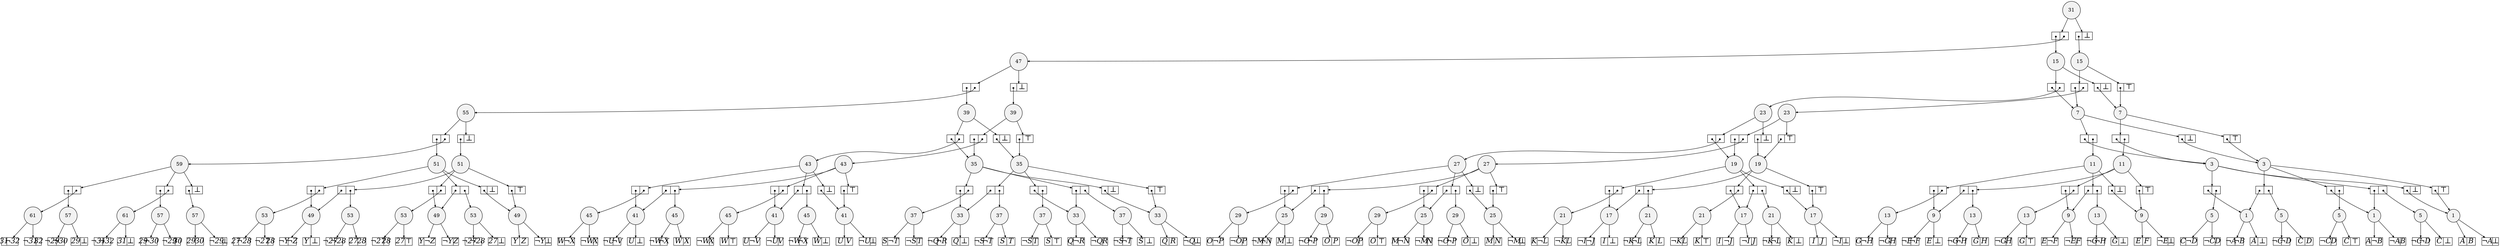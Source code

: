 
digraph sdd {

overlap=false

{rank=same; n348 n326 }
{rank=same; n349 }
{rank=same; n332 n314 n339 }
{rank=same; n350 }
{rank=same; n284 n308 n303 n301 }
{rank=same; n304 n309 }
{rank=same; n274 n295 n289 }
{rank=same; n351 }
{rank=same; n263 n244 n268 n261 }
{rank=same; n264 n269 }
{rank=same; n255 n234 n249 }
{rank=same; n270 n265 }
{rank=same; n209 n223 n229 n225 }
{rank=same; n230 n226 }
{rank=same; n218 n213 n201 }
{rank=same; n352 }
{rank=same; n190 n195 n188 n171 }
{rank=same; n191 n196 }
{rank=same; n176 n182 n161 }
{rank=same; n192 n197 }
{rank=same; n136 n150 n156 n152 }
{rank=same; n157 n153 }
{rank=same; n145 n128 n140 }
{rank=same; n198 n193 }
{rank=same; n119 n103 n117 n123 }
{rank=same; n120 n124 }
{rank=same; n107 n112 n95 }
{rank=same; n125 n121 }
{rank=same; n91 n75 n88 n86 }
{rank=same; n89 n92 }
{rank=same; n78 n82 n69 }

n348 [label= "61",style=filled,fillcolor=gray95,shape=circle,height=.25,width=.25]; 
n348e0
      [label= "<L>31|<R>&not;32",
      shape=record,
      fontsize=20,
      fontname="Times-Italic",
      fillcolor=white,
      style=filled,
      fixedsize=true,
      height=.30, 
      width=.65];

n348->n348e0 [arrowsize=.50];
n348e1
      [label= "<L>&not;31|<R>32",
      shape=record,
      fontsize=20,
      fontname="Times-Italic",
      fillcolor=white,
      style=filled,
      fixedsize=true,
      height=.30, 
      width=.65];

n348->n348e1 [arrowsize=.50];
n326 [label= "61",style=filled,fillcolor=gray95,shape=circle,height=.25,width=.25]; 
n326e0
      [label= "<L>&not;31|<R>&not;32",
      shape=record,
      fontsize=20,
      fontname="Times-Italic",
      fillcolor=white,
      style=filled,
      fixedsize=true,
      height=.30, 
      width=.65];

n326->n326e0 [arrowsize=.50];
n326e1
      [label= "<L>31|<R>&#8869;",
      shape=record,
      fontsize=20,
      fontname="Times-Italic",
      fillcolor=white,
      style=filled,
      fixedsize=true,
      height=.30, 
      width=.65];

n326->n326e1 [arrowsize=.50];
n349 [label= "59",style=filled,fillcolor=gray95,shape=circle,height=.25,width=.25]; 
n349e0
      [label= "<L>|<R>",
      shape=record,
      fontsize=20,
      fontname="Times-Italic",
      fillcolor=white,
      style=filled,
      fixedsize=true,
      height=.30, 
      width=.65];

n349->n349e0 [arrowsize=.50];
n349e0:L:c->n332 [arrowsize=.50,tailclip=false,arrowtail=dot,dir=both];
n349e0:R:c->n348 [arrowsize=.50,tailclip=false,arrowtail=dot,dir=both];
n349e1
      [label= "<L>|<R>",
      shape=record,
      fontsize=20,
      fontname="Times-Italic",
      fillcolor=white,
      style=filled,
      fixedsize=true,
      height=.30, 
      width=.65];

n349->n349e1 [arrowsize=.50];
n349e1:L:c->n339 [arrowsize=.50,tailclip=false,arrowtail=dot,dir=both];
n349e1:R:c->n326 [arrowsize=.50,tailclip=false,arrowtail=dot,dir=both];
n349e2
      [label= "<L>|<R>&#8869;",
      shape=record,
      fontsize=20,
      fontname="Times-Italic",
      fillcolor=white,
      style=filled,
      fixedsize=true,
      height=.30, 
      width=.65];

n349->n349e2 [arrowsize=.50];
n349e2:L:c->n314 [arrowsize=.50,tailclip=false,arrowtail=dot,dir=both];
n332 [label= "57",style=filled,fillcolor=gray95,shape=circle,height=.25,width=.25]; 
n332e0
      [label= "<L>&not;29|<R>&not;30",
      shape=record,
      fontsize=20,
      fontname="Times-Italic",
      fillcolor=white,
      style=filled,
      fixedsize=true,
      height=.30, 
      width=.65];

n332->n332e0 [arrowsize=.50];
n332e1
      [label= "<L>29|<R>&#8869;",
      shape=record,
      fontsize=20,
      fontname="Times-Italic",
      fillcolor=white,
      style=filled,
      fixedsize=true,
      height=.30, 
      width=.65];

n332->n332e1 [arrowsize=.50];
n314 [label= "57",style=filled,fillcolor=gray95,shape=circle,height=.25,width=.25]; 
n314e0
      [label= "<L>29|<R>30",
      shape=record,
      fontsize=20,
      fontname="Times-Italic",
      fillcolor=white,
      style=filled,
      fixedsize=true,
      height=.30, 
      width=.65];

n314->n314e0 [arrowsize=.50];
n314e1
      [label= "<L>&not;29|<R>&#8869;",
      shape=record,
      fontsize=20,
      fontname="Times-Italic",
      fillcolor=white,
      style=filled,
      fixedsize=true,
      height=.30, 
      width=.65];

n314->n314e1 [arrowsize=.50];
n339 [label= "57",style=filled,fillcolor=gray95,shape=circle,height=.25,width=.25]; 
n339e0
      [label= "<L>29|<R>&not;30",
      shape=record,
      fontsize=20,
      fontname="Times-Italic",
      fillcolor=white,
      style=filled,
      fixedsize=true,
      height=.30, 
      width=.65];

n339->n339e0 [arrowsize=.50];
n339e1
      [label= "<L>&not;29|<R>30",
      shape=record,
      fontsize=20,
      fontname="Times-Italic",
      fillcolor=white,
      style=filled,
      fixedsize=true,
      height=.30, 
      width=.65];

n339->n339e1 [arrowsize=.50];
n350 [label= "55",style=filled,fillcolor=gray95,shape=circle,height=.25,width=.25]; 
n350e0
      [label= "<L>|<R>",
      shape=record,
      fontsize=20,
      fontname="Times-Italic",
      fillcolor=white,
      style=filled,
      fixedsize=true,
      height=.30, 
      width=.65];

n350->n350e0 [arrowsize=.50];
n350e0:L:c->n304 [arrowsize=.50,tailclip=false,arrowtail=dot,dir=both];
n350e0:R:c->n349 [arrowsize=.50,tailclip=false,arrowtail=dot,dir=both];
n350e1
      [label= "<L>|<R>&#8869;",
      shape=record,
      fontsize=20,
      fontname="Times-Italic",
      fillcolor=white,
      style=filled,
      fixedsize=true,
      height=.30, 
      width=.65];

n350->n350e1 [arrowsize=.50];
n350e1:L:c->n309 [arrowsize=.50,tailclip=false,arrowtail=dot,dir=both];
n284 [label= "53",style=filled,fillcolor=gray95,shape=circle,height=.25,width=.25]; 
n284e0
      [label= "<L>&not;27|<R>&not;28",
      shape=record,
      fontsize=20,
      fontname="Times-Italic",
      fillcolor=white,
      style=filled,
      fixedsize=true,
      height=.30, 
      width=.65];

n284->n284e0 [arrowsize=.50];
n284e1
      [label= "<L>27|<R>&#8869;",
      shape=record,
      fontsize=20,
      fontname="Times-Italic",
      fillcolor=white,
      style=filled,
      fixedsize=true,
      height=.30, 
      width=.65];

n284->n284e1 [arrowsize=.50];
n308 [label= "53",style=filled,fillcolor=gray95,shape=circle,height=.25,width=.25]; 
n308e0
      [label= "<L>&not;27|<R>&not;28",
      shape=record,
      fontsize=20,
      fontname="Times-Italic",
      fillcolor=white,
      style=filled,
      fixedsize=true,
      height=.30, 
      width=.65];

n308->n308e0 [arrowsize=.50];
n308e1
      [label= "<L>27|<R>28",
      shape=record,
      fontsize=20,
      fontname="Times-Italic",
      fillcolor=white,
      style=filled,
      fixedsize=true,
      height=.30, 
      width=.65];

n308->n308e1 [arrowsize=.50];
n303 [label= "53",style=filled,fillcolor=gray95,shape=circle,height=.25,width=.25]; 
n303e0
      [label= "<L>27|<R>&not;28",
      shape=record,
      fontsize=20,
      fontname="Times-Italic",
      fillcolor=white,
      style=filled,
      fixedsize=true,
      height=.30, 
      width=.65];

n303->n303e0 [arrowsize=.50];
n303e1
      [label= "<L>&not;27|<R>28",
      shape=record,
      fontsize=20,
      fontname="Times-Italic",
      fillcolor=white,
      style=filled,
      fixedsize=true,
      height=.30, 
      width=.65];

n303->n303e1 [arrowsize=.50];
n301 [label= "53",style=filled,fillcolor=gray95,shape=circle,height=.25,width=.25]; 
n301e0
      [label= "<L>&not;27|<R>28",
      shape=record,
      fontsize=20,
      fontname="Times-Italic",
      fillcolor=white,
      style=filled,
      fixedsize=true,
      height=.30, 
      width=.65];

n301->n301e0 [arrowsize=.50];
n301e1
      [label= "<L>27|<R>&#8868;",
      shape=record,
      fontsize=20,
      fontname="Times-Italic",
      fillcolor=white,
      style=filled,
      fixedsize=true,
      height=.30, 
      width=.65];

n301->n301e1 [arrowsize=.50];
n304 [label= "51",style=filled,fillcolor=gray95,shape=circle,height=.25,width=.25]; 
n304e0
      [label= "<L>|<R>",
      shape=record,
      fontsize=20,
      fontname="Times-Italic",
      fillcolor=white,
      style=filled,
      fixedsize=true,
      height=.30, 
      width=.65];

n304->n304e0 [arrowsize=.50];
n304e0:L:c->n289 [arrowsize=.50,tailclip=false,arrowtail=dot,dir=both];
n304e0:R:c->n303 [arrowsize=.50,tailclip=false,arrowtail=dot,dir=both];
n304e1
      [label= "<L>|<R>",
      shape=record,
      fontsize=20,
      fontname="Times-Italic",
      fillcolor=white,
      style=filled,
      fixedsize=true,
      height=.30, 
      width=.65];

n304->n304e1 [arrowsize=.50];
n304e1:L:c->n295 [arrowsize=.50,tailclip=false,arrowtail=dot,dir=both];
n304e1:R:c->n284 [arrowsize=.50,tailclip=false,arrowtail=dot,dir=both];
n304e2
      [label= "<L>|<R>&#8869;",
      shape=record,
      fontsize=20,
      fontname="Times-Italic",
      fillcolor=white,
      style=filled,
      fixedsize=true,
      height=.30, 
      width=.65];

n304->n304e2 [arrowsize=.50];
n304e2:L:c->n274 [arrowsize=.50,tailclip=false,arrowtail=dot,dir=both];
n309 [label= "51",style=filled,fillcolor=gray95,shape=circle,height=.25,width=.25]; 
n309e0
      [label= "<L>|<R>",
      shape=record,
      fontsize=20,
      fontname="Times-Italic",
      fillcolor=white,
      style=filled,
      fixedsize=true,
      height=.30, 
      width=.65];

n309->n309e0 [arrowsize=.50];
n309e0:L:c->n289 [arrowsize=.50,tailclip=false,arrowtail=dot,dir=both];
n309e0:R:c->n308 [arrowsize=.50,tailclip=false,arrowtail=dot,dir=both];
n309e1
      [label= "<L>|<R>",
      shape=record,
      fontsize=20,
      fontname="Times-Italic",
      fillcolor=white,
      style=filled,
      fixedsize=true,
      height=.30, 
      width=.65];

n309->n309e1 [arrowsize=.50];
n309e1:L:c->n295 [arrowsize=.50,tailclip=false,arrowtail=dot,dir=both];
n309e1:R:c->n301 [arrowsize=.50,tailclip=false,arrowtail=dot,dir=both];
n309e2
      [label= "<L>|<R>&#8868;",
      shape=record,
      fontsize=20,
      fontname="Times-Italic",
      fillcolor=white,
      style=filled,
      fixedsize=true,
      height=.30, 
      width=.65];

n309->n309e2 [arrowsize=.50];
n309e2:L:c->n274 [arrowsize=.50,tailclip=false,arrowtail=dot,dir=both];
n274 [label= "49",style=filled,fillcolor=gray95,shape=circle,height=.25,width=.25]; 
n274e0
      [label= "<L>Y|<R>Z",
      shape=record,
      fontsize=20,
      fontname="Times-Italic",
      fillcolor=white,
      style=filled,
      fixedsize=true,
      height=.30, 
      width=.65];

n274->n274e0 [arrowsize=.50];
n274e1
      [label= "<L>&not;Y|<R>&#8869;",
      shape=record,
      fontsize=20,
      fontname="Times-Italic",
      fillcolor=white,
      style=filled,
      fixedsize=true,
      height=.30, 
      width=.65];

n274->n274e1 [arrowsize=.50];
n295 [label= "49",style=filled,fillcolor=gray95,shape=circle,height=.25,width=.25]; 
n295e0
      [label= "<L>Y|<R>&not;Z",
      shape=record,
      fontsize=20,
      fontname="Times-Italic",
      fillcolor=white,
      style=filled,
      fixedsize=true,
      height=.30, 
      width=.65];

n295->n295e0 [arrowsize=.50];
n295e1
      [label= "<L>&not;Y|<R>Z",
      shape=record,
      fontsize=20,
      fontname="Times-Italic",
      fillcolor=white,
      style=filled,
      fixedsize=true,
      height=.30, 
      width=.65];

n295->n295e1 [arrowsize=.50];
n289 [label= "49",style=filled,fillcolor=gray95,shape=circle,height=.25,width=.25]; 
n289e0
      [label= "<L>&not;Y|<R>&not;Z",
      shape=record,
      fontsize=20,
      fontname="Times-Italic",
      fillcolor=white,
      style=filled,
      fixedsize=true,
      height=.30, 
      width=.65];

n289->n289e0 [arrowsize=.50];
n289e1
      [label= "<L>Y|<R>&#8869;",
      shape=record,
      fontsize=20,
      fontname="Times-Italic",
      fillcolor=white,
      style=filled,
      fixedsize=true,
      height=.30, 
      width=.65];

n289->n289e1 [arrowsize=.50];
n351 [label= "47",style=filled,fillcolor=gray95,shape=circle,height=.25,width=.25]; 
n351e0
      [label= "<L>|<R>",
      shape=record,
      fontsize=20,
      fontname="Times-Italic",
      fillcolor=white,
      style=filled,
      fixedsize=true,
      height=.30, 
      width=.65];

n351->n351e0 [arrowsize=.50];
n351e0:L:c->n265 [arrowsize=.50,tailclip=false,arrowtail=dot,dir=both];
n351e0:R:c->n350 [arrowsize=.50,tailclip=false,arrowtail=dot,dir=both];
n351e1
      [label= "<L>|<R>&#8869;",
      shape=record,
      fontsize=20,
      fontname="Times-Italic",
      fillcolor=white,
      style=filled,
      fixedsize=true,
      height=.30, 
      width=.65];

n351->n351e1 [arrowsize=.50];
n351e1:L:c->n270 [arrowsize=.50,tailclip=false,arrowtail=dot,dir=both];
n263 [label= "45",style=filled,fillcolor=gray95,shape=circle,height=.25,width=.25]; 
n263e0
      [label= "<L>W|<R>&not;X",
      shape=record,
      fontsize=20,
      fontname="Times-Italic",
      fillcolor=white,
      style=filled,
      fixedsize=true,
      height=.30, 
      width=.65];

n263->n263e0 [arrowsize=.50];
n263e1
      [label= "<L>&not;W|<R>X",
      shape=record,
      fontsize=20,
      fontname="Times-Italic",
      fillcolor=white,
      style=filled,
      fixedsize=true,
      height=.30, 
      width=.65];

n263->n263e1 [arrowsize=.50];
n244 [label= "45",style=filled,fillcolor=gray95,shape=circle,height=.25,width=.25]; 
n244e0
      [label= "<L>&not;W|<R>&not;X",
      shape=record,
      fontsize=20,
      fontname="Times-Italic",
      fillcolor=white,
      style=filled,
      fixedsize=true,
      height=.30, 
      width=.65];

n244->n244e0 [arrowsize=.50];
n244e1
      [label= "<L>W|<R>&#8869;",
      shape=record,
      fontsize=20,
      fontname="Times-Italic",
      fillcolor=white,
      style=filled,
      fixedsize=true,
      height=.30, 
      width=.65];

n244->n244e1 [arrowsize=.50];
n268 [label= "45",style=filled,fillcolor=gray95,shape=circle,height=.25,width=.25]; 
n268e0
      [label= "<L>&not;W|<R>&not;X",
      shape=record,
      fontsize=20,
      fontname="Times-Italic",
      fillcolor=white,
      style=filled,
      fixedsize=true,
      height=.30, 
      width=.65];

n268->n268e0 [arrowsize=.50];
n268e1
      [label= "<L>W|<R>X",
      shape=record,
      fontsize=20,
      fontname="Times-Italic",
      fillcolor=white,
      style=filled,
      fixedsize=true,
      height=.30, 
      width=.65];

n268->n268e1 [arrowsize=.50];
n261 [label= "45",style=filled,fillcolor=gray95,shape=circle,height=.25,width=.25]; 
n261e0
      [label= "<L>&not;W|<R>X",
      shape=record,
      fontsize=20,
      fontname="Times-Italic",
      fillcolor=white,
      style=filled,
      fixedsize=true,
      height=.30, 
      width=.65];

n261->n261e0 [arrowsize=.50];
n261e1
      [label= "<L>W|<R>&#8868;",
      shape=record,
      fontsize=20,
      fontname="Times-Italic",
      fillcolor=white,
      style=filled,
      fixedsize=true,
      height=.30, 
      width=.65];

n261->n261e1 [arrowsize=.50];
n264 [label= "43",style=filled,fillcolor=gray95,shape=circle,height=.25,width=.25]; 
n264e0
      [label= "<L>|<R>",
      shape=record,
      fontsize=20,
      fontname="Times-Italic",
      fillcolor=white,
      style=filled,
      fixedsize=true,
      height=.30, 
      width=.65];

n264->n264e0 [arrowsize=.50];
n264e0:L:c->n249 [arrowsize=.50,tailclip=false,arrowtail=dot,dir=both];
n264e0:R:c->n263 [arrowsize=.50,tailclip=false,arrowtail=dot,dir=both];
n264e1
      [label= "<L>|<R>",
      shape=record,
      fontsize=20,
      fontname="Times-Italic",
      fillcolor=white,
      style=filled,
      fixedsize=true,
      height=.30, 
      width=.65];

n264->n264e1 [arrowsize=.50];
n264e1:L:c->n255 [arrowsize=.50,tailclip=false,arrowtail=dot,dir=both];
n264e1:R:c->n244 [arrowsize=.50,tailclip=false,arrowtail=dot,dir=both];
n264e2
      [label= "<L>|<R>&#8869;",
      shape=record,
      fontsize=20,
      fontname="Times-Italic",
      fillcolor=white,
      style=filled,
      fixedsize=true,
      height=.30, 
      width=.65];

n264->n264e2 [arrowsize=.50];
n264e2:L:c->n234 [arrowsize=.50,tailclip=false,arrowtail=dot,dir=both];
n269 [label= "43",style=filled,fillcolor=gray95,shape=circle,height=.25,width=.25]; 
n269e0
      [label= "<L>|<R>",
      shape=record,
      fontsize=20,
      fontname="Times-Italic",
      fillcolor=white,
      style=filled,
      fixedsize=true,
      height=.30, 
      width=.65];

n269->n269e0 [arrowsize=.50];
n269e0:L:c->n249 [arrowsize=.50,tailclip=false,arrowtail=dot,dir=both];
n269e0:R:c->n268 [arrowsize=.50,tailclip=false,arrowtail=dot,dir=both];
n269e1
      [label= "<L>|<R>",
      shape=record,
      fontsize=20,
      fontname="Times-Italic",
      fillcolor=white,
      style=filled,
      fixedsize=true,
      height=.30, 
      width=.65];

n269->n269e1 [arrowsize=.50];
n269e1:L:c->n255 [arrowsize=.50,tailclip=false,arrowtail=dot,dir=both];
n269e1:R:c->n261 [arrowsize=.50,tailclip=false,arrowtail=dot,dir=both];
n269e2
      [label= "<L>|<R>&#8868;",
      shape=record,
      fontsize=20,
      fontname="Times-Italic",
      fillcolor=white,
      style=filled,
      fixedsize=true,
      height=.30, 
      width=.65];

n269->n269e2 [arrowsize=.50];
n269e2:L:c->n234 [arrowsize=.50,tailclip=false,arrowtail=dot,dir=both];
n255 [label= "41",style=filled,fillcolor=gray95,shape=circle,height=.25,width=.25]; 
n255e0
      [label= "<L>U|<R>&not;V",
      shape=record,
      fontsize=20,
      fontname="Times-Italic",
      fillcolor=white,
      style=filled,
      fixedsize=true,
      height=.30, 
      width=.65];

n255->n255e0 [arrowsize=.50];
n255e1
      [label= "<L>&not;U|<R>V",
      shape=record,
      fontsize=20,
      fontname="Times-Italic",
      fillcolor=white,
      style=filled,
      fixedsize=true,
      height=.30, 
      width=.65];

n255->n255e1 [arrowsize=.50];
n234 [label= "41",style=filled,fillcolor=gray95,shape=circle,height=.25,width=.25]; 
n234e0
      [label= "<L>U|<R>V",
      shape=record,
      fontsize=20,
      fontname="Times-Italic",
      fillcolor=white,
      style=filled,
      fixedsize=true,
      height=.30, 
      width=.65];

n234->n234e0 [arrowsize=.50];
n234e1
      [label= "<L>&not;U|<R>&#8869;",
      shape=record,
      fontsize=20,
      fontname="Times-Italic",
      fillcolor=white,
      style=filled,
      fixedsize=true,
      height=.30, 
      width=.65];

n234->n234e1 [arrowsize=.50];
n249 [label= "41",style=filled,fillcolor=gray95,shape=circle,height=.25,width=.25]; 
n249e0
      [label= "<L>&not;U|<R>&not;V",
      shape=record,
      fontsize=20,
      fontname="Times-Italic",
      fillcolor=white,
      style=filled,
      fixedsize=true,
      height=.30, 
      width=.65];

n249->n249e0 [arrowsize=.50];
n249e1
      [label= "<L>U|<R>&#8869;",
      shape=record,
      fontsize=20,
      fontname="Times-Italic",
      fillcolor=white,
      style=filled,
      fixedsize=true,
      height=.30, 
      width=.65];

n249->n249e1 [arrowsize=.50];
n270 [label= "39",style=filled,fillcolor=gray95,shape=circle,height=.25,width=.25]; 
n270e0
      [label= "<L>|<R>",
      shape=record,
      fontsize=20,
      fontname="Times-Italic",
      fillcolor=white,
      style=filled,
      fixedsize=true,
      height=.30, 
      width=.65];

n270->n270e0 [arrowsize=.50];
n270e0:L:c->n226 [arrowsize=.50,tailclip=false,arrowtail=dot,dir=both];
n270e0:R:c->n269 [arrowsize=.50,tailclip=false,arrowtail=dot,dir=both];
n270e1
      [label= "<L>|<R>&#8868;",
      shape=record,
      fontsize=20,
      fontname="Times-Italic",
      fillcolor=white,
      style=filled,
      fixedsize=true,
      height=.30, 
      width=.65];

n270->n270e1 [arrowsize=.50];
n270e1:L:c->n230 [arrowsize=.50,tailclip=false,arrowtail=dot,dir=both];
n265 [label= "39",style=filled,fillcolor=gray95,shape=circle,height=.25,width=.25]; 
n265e0
      [label= "<L>|<R>",
      shape=record,
      fontsize=20,
      fontname="Times-Italic",
      fillcolor=white,
      style=filled,
      fixedsize=true,
      height=.30, 
      width=.65];

n265->n265e0 [arrowsize=.50];
n265e0:L:c->n226 [arrowsize=.50,tailclip=false,arrowtail=dot,dir=both];
n265e0:R:c->n264 [arrowsize=.50,tailclip=false,arrowtail=dot,dir=both];
n265e1
      [label= "<L>|<R>&#8869;",
      shape=record,
      fontsize=20,
      fontname="Times-Italic",
      fillcolor=white,
      style=filled,
      fixedsize=true,
      height=.30, 
      width=.65];

n265->n265e1 [arrowsize=.50];
n265e1:L:c->n230 [arrowsize=.50,tailclip=false,arrowtail=dot,dir=both];
n209 [label= "37",style=filled,fillcolor=gray95,shape=circle,height=.25,width=.25]; 
n209e0
      [label= "<L>&not;S|<R>&not;T",
      shape=record,
      fontsize=20,
      fontname="Times-Italic",
      fillcolor=white,
      style=filled,
      fixedsize=true,
      height=.30, 
      width=.65];

n209->n209e0 [arrowsize=.50];
n209e1
      [label= "<L>S|<R>&#8869;",
      shape=record,
      fontsize=20,
      fontname="Times-Italic",
      fillcolor=white,
      style=filled,
      fixedsize=true,
      height=.30, 
      width=.65];

n209->n209e1 [arrowsize=.50];
n223 [label= "37",style=filled,fillcolor=gray95,shape=circle,height=.25,width=.25]; 
n223e0
      [label= "<L>&not;S|<R>T",
      shape=record,
      fontsize=20,
      fontname="Times-Italic",
      fillcolor=white,
      style=filled,
      fixedsize=true,
      height=.30, 
      width=.65];

n223->n223e0 [arrowsize=.50];
n223e1
      [label= "<L>S|<R>&#8868;",
      shape=record,
      fontsize=20,
      fontname="Times-Italic",
      fillcolor=white,
      style=filled,
      fixedsize=true,
      height=.30, 
      width=.65];

n223->n223e1 [arrowsize=.50];
n229 [label= "37",style=filled,fillcolor=gray95,shape=circle,height=.25,width=.25]; 
n229e0
      [label= "<L>&not;S|<R>&not;T",
      shape=record,
      fontsize=20,
      fontname="Times-Italic",
      fillcolor=white,
      style=filled,
      fixedsize=true,
      height=.30, 
      width=.65];

n229->n229e0 [arrowsize=.50];
n229e1
      [label= "<L>S|<R>T",
      shape=record,
      fontsize=20,
      fontname="Times-Italic",
      fillcolor=white,
      style=filled,
      fixedsize=true,
      height=.30, 
      width=.65];

n229->n229e1 [arrowsize=.50];
n225 [label= "37",style=filled,fillcolor=gray95,shape=circle,height=.25,width=.25]; 
n225e0
      [label= "<L>S|<R>&not;T",
      shape=record,
      fontsize=20,
      fontname="Times-Italic",
      fillcolor=white,
      style=filled,
      fixedsize=true,
      height=.30, 
      width=.65];

n225->n225e0 [arrowsize=.50];
n225e1
      [label= "<L>&not;S|<R>T",
      shape=record,
      fontsize=20,
      fontname="Times-Italic",
      fillcolor=white,
      style=filled,
      fixedsize=true,
      height=.30, 
      width=.65];

n225->n225e1 [arrowsize=.50];
n230 [label= "35",style=filled,fillcolor=gray95,shape=circle,height=.25,width=.25]; 
n230e0
      [label= "<L>|<R>",
      shape=record,
      fontsize=20,
      fontname="Times-Italic",
      fillcolor=white,
      style=filled,
      fixedsize=true,
      height=.30, 
      width=.65];

n230->n230e0 [arrowsize=.50];
n230e0:L:c->n213 [arrowsize=.50,tailclip=false,arrowtail=dot,dir=both];
n230e0:R:c->n229 [arrowsize=.50,tailclip=false,arrowtail=dot,dir=both];
n230e1
      [label= "<L>|<R>",
      shape=record,
      fontsize=20,
      fontname="Times-Italic",
      fillcolor=white,
      style=filled,
      fixedsize=true,
      height=.30, 
      width=.65];

n230->n230e1 [arrowsize=.50];
n230e1:L:c->n218 [arrowsize=.50,tailclip=false,arrowtail=dot,dir=both];
n230e1:R:c->n223 [arrowsize=.50,tailclip=false,arrowtail=dot,dir=both];
n230e2
      [label= "<L>|<R>&#8868;",
      shape=record,
      fontsize=20,
      fontname="Times-Italic",
      fillcolor=white,
      style=filled,
      fixedsize=true,
      height=.30, 
      width=.65];

n230->n230e2 [arrowsize=.50];
n230e2:L:c->n201 [arrowsize=.50,tailclip=false,arrowtail=dot,dir=both];
n226 [label= "35",style=filled,fillcolor=gray95,shape=circle,height=.25,width=.25]; 
n226e0
      [label= "<L>|<R>",
      shape=record,
      fontsize=20,
      fontname="Times-Italic",
      fillcolor=white,
      style=filled,
      fixedsize=true,
      height=.30, 
      width=.65];

n226->n226e0 [arrowsize=.50];
n226e0:L:c->n213 [arrowsize=.50,tailclip=false,arrowtail=dot,dir=both];
n226e0:R:c->n225 [arrowsize=.50,tailclip=false,arrowtail=dot,dir=both];
n226e1
      [label= "<L>|<R>",
      shape=record,
      fontsize=20,
      fontname="Times-Italic",
      fillcolor=white,
      style=filled,
      fixedsize=true,
      height=.30, 
      width=.65];

n226->n226e1 [arrowsize=.50];
n226e1:L:c->n218 [arrowsize=.50,tailclip=false,arrowtail=dot,dir=both];
n226e1:R:c->n209 [arrowsize=.50,tailclip=false,arrowtail=dot,dir=both];
n226e2
      [label= "<L>|<R>&#8869;",
      shape=record,
      fontsize=20,
      fontname="Times-Italic",
      fillcolor=white,
      style=filled,
      fixedsize=true,
      height=.30, 
      width=.65];

n226->n226e2 [arrowsize=.50];
n226e2:L:c->n201 [arrowsize=.50,tailclip=false,arrowtail=dot,dir=both];
n218 [label= "33",style=filled,fillcolor=gray95,shape=circle,height=.25,width=.25]; 
n218e0
      [label= "<L>Q|<R>&not;R",
      shape=record,
      fontsize=20,
      fontname="Times-Italic",
      fillcolor=white,
      style=filled,
      fixedsize=true,
      height=.30, 
      width=.65];

n218->n218e0 [arrowsize=.50];
n218e1
      [label= "<L>&not;Q|<R>R",
      shape=record,
      fontsize=20,
      fontname="Times-Italic",
      fillcolor=white,
      style=filled,
      fixedsize=true,
      height=.30, 
      width=.65];

n218->n218e1 [arrowsize=.50];
n213 [label= "33",style=filled,fillcolor=gray95,shape=circle,height=.25,width=.25]; 
n213e0
      [label= "<L>&not;Q|<R>&not;R",
      shape=record,
      fontsize=20,
      fontname="Times-Italic",
      fillcolor=white,
      style=filled,
      fixedsize=true,
      height=.30, 
      width=.65];

n213->n213e0 [arrowsize=.50];
n213e1
      [label= "<L>Q|<R>&#8869;",
      shape=record,
      fontsize=20,
      fontname="Times-Italic",
      fillcolor=white,
      style=filled,
      fixedsize=true,
      height=.30, 
      width=.65];

n213->n213e1 [arrowsize=.50];
n201 [label= "33",style=filled,fillcolor=gray95,shape=circle,height=.25,width=.25]; 
n201e0
      [label= "<L>Q|<R>R",
      shape=record,
      fontsize=20,
      fontname="Times-Italic",
      fillcolor=white,
      style=filled,
      fixedsize=true,
      height=.30, 
      width=.65];

n201->n201e0 [arrowsize=.50];
n201e1
      [label= "<L>&not;Q|<R>&#8869;",
      shape=record,
      fontsize=20,
      fontname="Times-Italic",
      fillcolor=white,
      style=filled,
      fixedsize=true,
      height=.30, 
      width=.65];

n201->n201e1 [arrowsize=.50];
n352 [label= "31",style=filled,fillcolor=gray95,shape=circle,height=.25,width=.25]; 
n352e0
      [label= "<L>|<R>",
      shape=record,
      fontsize=20,
      fontname="Times-Italic",
      fillcolor=white,
      style=filled,
      fixedsize=true,
      height=.30, 
      width=.65];

n352->n352e0 [arrowsize=.50];
n352e0:L:c->n193 [arrowsize=.50,tailclip=false,arrowtail=dot,dir=both];
n352e0:R:c->n351 [arrowsize=.50,tailclip=false,arrowtail=dot,dir=both];
n352e1
      [label= "<L>|<R>&#8869;",
      shape=record,
      fontsize=20,
      fontname="Times-Italic",
      fillcolor=white,
      style=filled,
      fixedsize=true,
      height=.30, 
      width=.65];

n352->n352e1 [arrowsize=.50];
n352e1:L:c->n198 [arrowsize=.50,tailclip=false,arrowtail=dot,dir=both];
n190 [label= "29",style=filled,fillcolor=gray95,shape=circle,height=.25,width=.25]; 
n190e0
      [label= "<L>O|<R>&not;P",
      shape=record,
      fontsize=20,
      fontname="Times-Italic",
      fillcolor=white,
      style=filled,
      fixedsize=true,
      height=.30, 
      width=.65];

n190->n190e0 [arrowsize=.50];
n190e1
      [label= "<L>&not;O|<R>P",
      shape=record,
      fontsize=20,
      fontname="Times-Italic",
      fillcolor=white,
      style=filled,
      fixedsize=true,
      height=.30, 
      width=.65];

n190->n190e1 [arrowsize=.50];
n195 [label= "29",style=filled,fillcolor=gray95,shape=circle,height=.25,width=.25]; 
n195e0
      [label= "<L>&not;O|<R>&not;P",
      shape=record,
      fontsize=20,
      fontname="Times-Italic",
      fillcolor=white,
      style=filled,
      fixedsize=true,
      height=.30, 
      width=.65];

n195->n195e0 [arrowsize=.50];
n195e1
      [label= "<L>O|<R>P",
      shape=record,
      fontsize=20,
      fontname="Times-Italic",
      fillcolor=white,
      style=filled,
      fixedsize=true,
      height=.30, 
      width=.65];

n195->n195e1 [arrowsize=.50];
n188 [label= "29",style=filled,fillcolor=gray95,shape=circle,height=.25,width=.25]; 
n188e0
      [label= "<L>&not;O|<R>P",
      shape=record,
      fontsize=20,
      fontname="Times-Italic",
      fillcolor=white,
      style=filled,
      fixedsize=true,
      height=.30, 
      width=.65];

n188->n188e0 [arrowsize=.50];
n188e1
      [label= "<L>O|<R>&#8868;",
      shape=record,
      fontsize=20,
      fontname="Times-Italic",
      fillcolor=white,
      style=filled,
      fixedsize=true,
      height=.30, 
      width=.65];

n188->n188e1 [arrowsize=.50];
n171 [label= "29",style=filled,fillcolor=gray95,shape=circle,height=.25,width=.25]; 
n171e0
      [label= "<L>&not;O|<R>&not;P",
      shape=record,
      fontsize=20,
      fontname="Times-Italic",
      fillcolor=white,
      style=filled,
      fixedsize=true,
      height=.30, 
      width=.65];

n171->n171e0 [arrowsize=.50];
n171e1
      [label= "<L>O|<R>&#8869;",
      shape=record,
      fontsize=20,
      fontname="Times-Italic",
      fillcolor=white,
      style=filled,
      fixedsize=true,
      height=.30, 
      width=.65];

n171->n171e1 [arrowsize=.50];
n191 [label= "27",style=filled,fillcolor=gray95,shape=circle,height=.25,width=.25]; 
n191e0
      [label= "<L>|<R>",
      shape=record,
      fontsize=20,
      fontname="Times-Italic",
      fillcolor=white,
      style=filled,
      fixedsize=true,
      height=.30, 
      width=.65];

n191->n191e0 [arrowsize=.50];
n191e0:L:c->n176 [arrowsize=.50,tailclip=false,arrowtail=dot,dir=both];
n191e0:R:c->n190 [arrowsize=.50,tailclip=false,arrowtail=dot,dir=both];
n191e1
      [label= "<L>|<R>",
      shape=record,
      fontsize=20,
      fontname="Times-Italic",
      fillcolor=white,
      style=filled,
      fixedsize=true,
      height=.30, 
      width=.65];

n191->n191e1 [arrowsize=.50];
n191e1:L:c->n182 [arrowsize=.50,tailclip=false,arrowtail=dot,dir=both];
n191e1:R:c->n171 [arrowsize=.50,tailclip=false,arrowtail=dot,dir=both];
n191e2
      [label= "<L>|<R>&#8869;",
      shape=record,
      fontsize=20,
      fontname="Times-Italic",
      fillcolor=white,
      style=filled,
      fixedsize=true,
      height=.30, 
      width=.65];

n191->n191e2 [arrowsize=.50];
n191e2:L:c->n161 [arrowsize=.50,tailclip=false,arrowtail=dot,dir=both];
n196 [label= "27",style=filled,fillcolor=gray95,shape=circle,height=.25,width=.25]; 
n196e0
      [label= "<L>|<R>",
      shape=record,
      fontsize=20,
      fontname="Times-Italic",
      fillcolor=white,
      style=filled,
      fixedsize=true,
      height=.30, 
      width=.65];

n196->n196e0 [arrowsize=.50];
n196e0:L:c->n176 [arrowsize=.50,tailclip=false,arrowtail=dot,dir=both];
n196e0:R:c->n195 [arrowsize=.50,tailclip=false,arrowtail=dot,dir=both];
n196e1
      [label= "<L>|<R>",
      shape=record,
      fontsize=20,
      fontname="Times-Italic",
      fillcolor=white,
      style=filled,
      fixedsize=true,
      height=.30, 
      width=.65];

n196->n196e1 [arrowsize=.50];
n196e1:L:c->n182 [arrowsize=.50,tailclip=false,arrowtail=dot,dir=both];
n196e1:R:c->n188 [arrowsize=.50,tailclip=false,arrowtail=dot,dir=both];
n196e2
      [label= "<L>|<R>&#8868;",
      shape=record,
      fontsize=20,
      fontname="Times-Italic",
      fillcolor=white,
      style=filled,
      fixedsize=true,
      height=.30, 
      width=.65];

n196->n196e2 [arrowsize=.50];
n196e2:L:c->n161 [arrowsize=.50,tailclip=false,arrowtail=dot,dir=both];
n176 [label= "25",style=filled,fillcolor=gray95,shape=circle,height=.25,width=.25]; 
n176e0
      [label= "<L>&not;M|<R>&not;N",
      shape=record,
      fontsize=20,
      fontname="Times-Italic",
      fillcolor=white,
      style=filled,
      fixedsize=true,
      height=.30, 
      width=.65];

n176->n176e0 [arrowsize=.50];
n176e1
      [label= "<L>M|<R>&#8869;",
      shape=record,
      fontsize=20,
      fontname="Times-Italic",
      fillcolor=white,
      style=filled,
      fixedsize=true,
      height=.30, 
      width=.65];

n176->n176e1 [arrowsize=.50];
n182 [label= "25",style=filled,fillcolor=gray95,shape=circle,height=.25,width=.25]; 
n182e0
      [label= "<L>M|<R>&not;N",
      shape=record,
      fontsize=20,
      fontname="Times-Italic",
      fillcolor=white,
      style=filled,
      fixedsize=true,
      height=.30, 
      width=.65];

n182->n182e0 [arrowsize=.50];
n182e1
      [label= "<L>&not;M|<R>N",
      shape=record,
      fontsize=20,
      fontname="Times-Italic",
      fillcolor=white,
      style=filled,
      fixedsize=true,
      height=.30, 
      width=.65];

n182->n182e1 [arrowsize=.50];
n161 [label= "25",style=filled,fillcolor=gray95,shape=circle,height=.25,width=.25]; 
n161e0
      [label= "<L>M|<R>N",
      shape=record,
      fontsize=20,
      fontname="Times-Italic",
      fillcolor=white,
      style=filled,
      fixedsize=true,
      height=.30, 
      width=.65];

n161->n161e0 [arrowsize=.50];
n161e1
      [label= "<L>&not;M|<R>&#8869;",
      shape=record,
      fontsize=20,
      fontname="Times-Italic",
      fillcolor=white,
      style=filled,
      fixedsize=true,
      height=.30, 
      width=.65];

n161->n161e1 [arrowsize=.50];
n192 [label= "23",style=filled,fillcolor=gray95,shape=circle,height=.25,width=.25]; 
n192e0
      [label= "<L>|<R>",
      shape=record,
      fontsize=20,
      fontname="Times-Italic",
      fillcolor=white,
      style=filled,
      fixedsize=true,
      height=.30, 
      width=.65];

n192->n192e0 [arrowsize=.50];
n192e0:L:c->n153 [arrowsize=.50,tailclip=false,arrowtail=dot,dir=both];
n192e0:R:c->n191 [arrowsize=.50,tailclip=false,arrowtail=dot,dir=both];
n192e1
      [label= "<L>|<R>&#8869;",
      shape=record,
      fontsize=20,
      fontname="Times-Italic",
      fillcolor=white,
      style=filled,
      fixedsize=true,
      height=.30, 
      width=.65];

n192->n192e1 [arrowsize=.50];
n192e1:L:c->n157 [arrowsize=.50,tailclip=false,arrowtail=dot,dir=both];
n197 [label= "23",style=filled,fillcolor=gray95,shape=circle,height=.25,width=.25]; 
n197e0
      [label= "<L>|<R>",
      shape=record,
      fontsize=20,
      fontname="Times-Italic",
      fillcolor=white,
      style=filled,
      fixedsize=true,
      height=.30, 
      width=.65];

n197->n197e0 [arrowsize=.50];
n197e0:L:c->n153 [arrowsize=.50,tailclip=false,arrowtail=dot,dir=both];
n197e0:R:c->n196 [arrowsize=.50,tailclip=false,arrowtail=dot,dir=both];
n197e1
      [label= "<L>|<R>&#8868;",
      shape=record,
      fontsize=20,
      fontname="Times-Italic",
      fillcolor=white,
      style=filled,
      fixedsize=true,
      height=.30, 
      width=.65];

n197->n197e1 [arrowsize=.50];
n197e1:L:c->n157 [arrowsize=.50,tailclip=false,arrowtail=dot,dir=both];
n136 [label= "21",style=filled,fillcolor=gray95,shape=circle,height=.25,width=.25]; 
n136e0
      [label= "<L>&not;K|<R>&not;L",
      shape=record,
      fontsize=20,
      fontname="Times-Italic",
      fillcolor=white,
      style=filled,
      fixedsize=true,
      height=.30, 
      width=.65];

n136->n136e0 [arrowsize=.50];
n136e1
      [label= "<L>K|<R>&#8869;",
      shape=record,
      fontsize=20,
      fontname="Times-Italic",
      fillcolor=white,
      style=filled,
      fixedsize=true,
      height=.30, 
      width=.65];

n136->n136e1 [arrowsize=.50];
n150 [label= "21",style=filled,fillcolor=gray95,shape=circle,height=.25,width=.25]; 
n150e0
      [label= "<L>&not;K|<R>L",
      shape=record,
      fontsize=20,
      fontname="Times-Italic",
      fillcolor=white,
      style=filled,
      fixedsize=true,
      height=.30, 
      width=.65];

n150->n150e0 [arrowsize=.50];
n150e1
      [label= "<L>K|<R>&#8868;",
      shape=record,
      fontsize=20,
      fontname="Times-Italic",
      fillcolor=white,
      style=filled,
      fixedsize=true,
      height=.30, 
      width=.65];

n150->n150e1 [arrowsize=.50];
n156 [label= "21",style=filled,fillcolor=gray95,shape=circle,height=.25,width=.25]; 
n156e0
      [label= "<L>&not;K|<R>&not;L",
      shape=record,
      fontsize=20,
      fontname="Times-Italic",
      fillcolor=white,
      style=filled,
      fixedsize=true,
      height=.30, 
      width=.65];

n156->n156e0 [arrowsize=.50];
n156e1
      [label= "<L>K|<R>L",
      shape=record,
      fontsize=20,
      fontname="Times-Italic",
      fillcolor=white,
      style=filled,
      fixedsize=true,
      height=.30, 
      width=.65];

n156->n156e1 [arrowsize=.50];
n152 [label= "21",style=filled,fillcolor=gray95,shape=circle,height=.25,width=.25]; 
n152e0
      [label= "<L>K|<R>&not;L",
      shape=record,
      fontsize=20,
      fontname="Times-Italic",
      fillcolor=white,
      style=filled,
      fixedsize=true,
      height=.30, 
      width=.65];

n152->n152e0 [arrowsize=.50];
n152e1
      [label= "<L>&not;K|<R>L",
      shape=record,
      fontsize=20,
      fontname="Times-Italic",
      fillcolor=white,
      style=filled,
      fixedsize=true,
      height=.30, 
      width=.65];

n152->n152e1 [arrowsize=.50];
n157 [label= "19",style=filled,fillcolor=gray95,shape=circle,height=.25,width=.25]; 
n157e0
      [label= "<L>|<R>",
      shape=record,
      fontsize=20,
      fontname="Times-Italic",
      fillcolor=white,
      style=filled,
      fixedsize=true,
      height=.30, 
      width=.65];

n157->n157e0 [arrowsize=.50];
n157e0:L:c->n140 [arrowsize=.50,tailclip=false,arrowtail=dot,dir=both];
n157e0:R:c->n156 [arrowsize=.50,tailclip=false,arrowtail=dot,dir=both];
n157e1
      [label= "<L>|<R>",
      shape=record,
      fontsize=20,
      fontname="Times-Italic",
      fillcolor=white,
      style=filled,
      fixedsize=true,
      height=.30, 
      width=.65];

n157->n157e1 [arrowsize=.50];
n157e1:L:c->n145 [arrowsize=.50,tailclip=false,arrowtail=dot,dir=both];
n157e1:R:c->n150 [arrowsize=.50,tailclip=false,arrowtail=dot,dir=both];
n157e2
      [label= "<L>|<R>&#8868;",
      shape=record,
      fontsize=20,
      fontname="Times-Italic",
      fillcolor=white,
      style=filled,
      fixedsize=true,
      height=.30, 
      width=.65];

n157->n157e2 [arrowsize=.50];
n157e2:L:c->n128 [arrowsize=.50,tailclip=false,arrowtail=dot,dir=both];
n153 [label= "19",style=filled,fillcolor=gray95,shape=circle,height=.25,width=.25]; 
n153e0
      [label= "<L>|<R>",
      shape=record,
      fontsize=20,
      fontname="Times-Italic",
      fillcolor=white,
      style=filled,
      fixedsize=true,
      height=.30, 
      width=.65];

n153->n153e0 [arrowsize=.50];
n153e0:L:c->n140 [arrowsize=.50,tailclip=false,arrowtail=dot,dir=both];
n153e0:R:c->n152 [arrowsize=.50,tailclip=false,arrowtail=dot,dir=both];
n153e1
      [label= "<L>|<R>",
      shape=record,
      fontsize=20,
      fontname="Times-Italic",
      fillcolor=white,
      style=filled,
      fixedsize=true,
      height=.30, 
      width=.65];

n153->n153e1 [arrowsize=.50];
n153e1:L:c->n145 [arrowsize=.50,tailclip=false,arrowtail=dot,dir=both];
n153e1:R:c->n136 [arrowsize=.50,tailclip=false,arrowtail=dot,dir=both];
n153e2
      [label= "<L>|<R>&#8869;",
      shape=record,
      fontsize=20,
      fontname="Times-Italic",
      fillcolor=white,
      style=filled,
      fixedsize=true,
      height=.30, 
      width=.65];

n153->n153e2 [arrowsize=.50];
n153e2:L:c->n128 [arrowsize=.50,tailclip=false,arrowtail=dot,dir=both];
n145 [label= "17",style=filled,fillcolor=gray95,shape=circle,height=.25,width=.25]; 
n145e0
      [label= "<L>I|<R>&not;J",
      shape=record,
      fontsize=20,
      fontname="Times-Italic",
      fillcolor=white,
      style=filled,
      fixedsize=true,
      height=.30, 
      width=.65];

n145->n145e0 [arrowsize=.50];
n145e1
      [label= "<L>&not;I|<R>J",
      shape=record,
      fontsize=20,
      fontname="Times-Italic",
      fillcolor=white,
      style=filled,
      fixedsize=true,
      height=.30, 
      width=.65];

n145->n145e1 [arrowsize=.50];
n128 [label= "17",style=filled,fillcolor=gray95,shape=circle,height=.25,width=.25]; 
n128e0
      [label= "<L>I|<R>J",
      shape=record,
      fontsize=20,
      fontname="Times-Italic",
      fillcolor=white,
      style=filled,
      fixedsize=true,
      height=.30, 
      width=.65];

n128->n128e0 [arrowsize=.50];
n128e1
      [label= "<L>&not;I|<R>&#8869;",
      shape=record,
      fontsize=20,
      fontname="Times-Italic",
      fillcolor=white,
      style=filled,
      fixedsize=true,
      height=.30, 
      width=.65];

n128->n128e1 [arrowsize=.50];
n140 [label= "17",style=filled,fillcolor=gray95,shape=circle,height=.25,width=.25]; 
n140e0
      [label= "<L>&not;I|<R>&not;J",
      shape=record,
      fontsize=20,
      fontname="Times-Italic",
      fillcolor=white,
      style=filled,
      fixedsize=true,
      height=.30, 
      width=.65];

n140->n140e0 [arrowsize=.50];
n140e1
      [label= "<L>I|<R>&#8869;",
      shape=record,
      fontsize=20,
      fontname="Times-Italic",
      fillcolor=white,
      style=filled,
      fixedsize=true,
      height=.30, 
      width=.65];

n140->n140e1 [arrowsize=.50];
n198 [label= "15",style=filled,fillcolor=gray95,shape=circle,height=.25,width=.25]; 
n198e0
      [label= "<L>|<R>",
      shape=record,
      fontsize=20,
      fontname="Times-Italic",
      fillcolor=white,
      style=filled,
      fixedsize=true,
      height=.30, 
      width=.65];

n198->n198e0 [arrowsize=.50];
n198e0:L:c->n121 [arrowsize=.50,tailclip=false,arrowtail=dot,dir=both];
n198e0:R:c->n197 [arrowsize=.50,tailclip=false,arrowtail=dot,dir=both];
n198e1
      [label= "<L>|<R>&#8868;",
      shape=record,
      fontsize=20,
      fontname="Times-Italic",
      fillcolor=white,
      style=filled,
      fixedsize=true,
      height=.30, 
      width=.65];

n198->n198e1 [arrowsize=.50];
n198e1:L:c->n125 [arrowsize=.50,tailclip=false,arrowtail=dot,dir=both];
n193 [label= "15",style=filled,fillcolor=gray95,shape=circle,height=.25,width=.25]; 
n193e0
      [label= "<L>|<R>",
      shape=record,
      fontsize=20,
      fontname="Times-Italic",
      fillcolor=white,
      style=filled,
      fixedsize=true,
      height=.30, 
      width=.65];

n193->n193e0 [arrowsize=.50];
n193e0:L:c->n121 [arrowsize=.50,tailclip=false,arrowtail=dot,dir=both];
n193e0:R:c->n192 [arrowsize=.50,tailclip=false,arrowtail=dot,dir=both];
n193e1
      [label= "<L>|<R>&#8869;",
      shape=record,
      fontsize=20,
      fontname="Times-Italic",
      fillcolor=white,
      style=filled,
      fixedsize=true,
      height=.30, 
      width=.65];

n193->n193e1 [arrowsize=.50];
n193e1:L:c->n125 [arrowsize=.50,tailclip=false,arrowtail=dot,dir=both];
n119 [label= "13",style=filled,fillcolor=gray95,shape=circle,height=.25,width=.25]; 
n119e0
      [label= "<L>G|<R>&not;H",
      shape=record,
      fontsize=20,
      fontname="Times-Italic",
      fillcolor=white,
      style=filled,
      fixedsize=true,
      height=.30, 
      width=.65];

n119->n119e0 [arrowsize=.50];
n119e1
      [label= "<L>&not;G|<R>H",
      shape=record,
      fontsize=20,
      fontname="Times-Italic",
      fillcolor=white,
      style=filled,
      fixedsize=true,
      height=.30, 
      width=.65];

n119->n119e1 [arrowsize=.50];
n103 [label= "13",style=filled,fillcolor=gray95,shape=circle,height=.25,width=.25]; 
n103e0
      [label= "<L>&not;G|<R>&not;H",
      shape=record,
      fontsize=20,
      fontname="Times-Italic",
      fillcolor=white,
      style=filled,
      fixedsize=true,
      height=.30, 
      width=.65];

n103->n103e0 [arrowsize=.50];
n103e1
      [label= "<L>G|<R>&#8869;",
      shape=record,
      fontsize=20,
      fontname="Times-Italic",
      fillcolor=white,
      style=filled,
      fixedsize=true,
      height=.30, 
      width=.65];

n103->n103e1 [arrowsize=.50];
n117 [label= "13",style=filled,fillcolor=gray95,shape=circle,height=.25,width=.25]; 
n117e0
      [label= "<L>&not;G|<R>H",
      shape=record,
      fontsize=20,
      fontname="Times-Italic",
      fillcolor=white,
      style=filled,
      fixedsize=true,
      height=.30, 
      width=.65];

n117->n117e0 [arrowsize=.50];
n117e1
      [label= "<L>G|<R>&#8868;",
      shape=record,
      fontsize=20,
      fontname="Times-Italic",
      fillcolor=white,
      style=filled,
      fixedsize=true,
      height=.30, 
      width=.65];

n117->n117e1 [arrowsize=.50];
n123 [label= "13",style=filled,fillcolor=gray95,shape=circle,height=.25,width=.25]; 
n123e0
      [label= "<L>&not;G|<R>&not;H",
      shape=record,
      fontsize=20,
      fontname="Times-Italic",
      fillcolor=white,
      style=filled,
      fixedsize=true,
      height=.30, 
      width=.65];

n123->n123e0 [arrowsize=.50];
n123e1
      [label= "<L>G|<R>H",
      shape=record,
      fontsize=20,
      fontname="Times-Italic",
      fillcolor=white,
      style=filled,
      fixedsize=true,
      height=.30, 
      width=.65];

n123->n123e1 [arrowsize=.50];
n120 [label= "11",style=filled,fillcolor=gray95,shape=circle,height=.25,width=.25]; 
n120e0
      [label= "<L>|<R>",
      shape=record,
      fontsize=20,
      fontname="Times-Italic",
      fillcolor=white,
      style=filled,
      fixedsize=true,
      height=.30, 
      width=.65];

n120->n120e0 [arrowsize=.50];
n120e0:L:c->n107 [arrowsize=.50,tailclip=false,arrowtail=dot,dir=both];
n120e0:R:c->n119 [arrowsize=.50,tailclip=false,arrowtail=dot,dir=both];
n120e1
      [label= "<L>|<R>",
      shape=record,
      fontsize=20,
      fontname="Times-Italic",
      fillcolor=white,
      style=filled,
      fixedsize=true,
      height=.30, 
      width=.65];

n120->n120e1 [arrowsize=.50];
n120e1:L:c->n112 [arrowsize=.50,tailclip=false,arrowtail=dot,dir=both];
n120e1:R:c->n103 [arrowsize=.50,tailclip=false,arrowtail=dot,dir=both];
n120e2
      [label= "<L>|<R>&#8869;",
      shape=record,
      fontsize=20,
      fontname="Times-Italic",
      fillcolor=white,
      style=filled,
      fixedsize=true,
      height=.30, 
      width=.65];

n120->n120e2 [arrowsize=.50];
n120e2:L:c->n95 [arrowsize=.50,tailclip=false,arrowtail=dot,dir=both];
n124 [label= "11",style=filled,fillcolor=gray95,shape=circle,height=.25,width=.25]; 
n124e0
      [label= "<L>|<R>",
      shape=record,
      fontsize=20,
      fontname="Times-Italic",
      fillcolor=white,
      style=filled,
      fixedsize=true,
      height=.30, 
      width=.65];

n124->n124e0 [arrowsize=.50];
n124e0:L:c->n107 [arrowsize=.50,tailclip=false,arrowtail=dot,dir=both];
n124e0:R:c->n123 [arrowsize=.50,tailclip=false,arrowtail=dot,dir=both];
n124e1
      [label= "<L>|<R>",
      shape=record,
      fontsize=20,
      fontname="Times-Italic",
      fillcolor=white,
      style=filled,
      fixedsize=true,
      height=.30, 
      width=.65];

n124->n124e1 [arrowsize=.50];
n124e1:L:c->n112 [arrowsize=.50,tailclip=false,arrowtail=dot,dir=both];
n124e1:R:c->n117 [arrowsize=.50,tailclip=false,arrowtail=dot,dir=both];
n124e2
      [label= "<L>|<R>&#8868;",
      shape=record,
      fontsize=20,
      fontname="Times-Italic",
      fillcolor=white,
      style=filled,
      fixedsize=true,
      height=.30, 
      width=.65];

n124->n124e2 [arrowsize=.50];
n124e2:L:c->n95 [arrowsize=.50,tailclip=false,arrowtail=dot,dir=both];
n107 [label= "9",style=filled,fillcolor=gray95,shape=circle,height=.25,width=.25]; 
n107e0
      [label= "<L>&not;E|<R>&not;F",
      shape=record,
      fontsize=20,
      fontname="Times-Italic",
      fillcolor=white,
      style=filled,
      fixedsize=true,
      height=.30, 
      width=.65];

n107->n107e0 [arrowsize=.50];
n107e1
      [label= "<L>E|<R>&#8869;",
      shape=record,
      fontsize=20,
      fontname="Times-Italic",
      fillcolor=white,
      style=filled,
      fixedsize=true,
      height=.30, 
      width=.65];

n107->n107e1 [arrowsize=.50];
n112 [label= "9",style=filled,fillcolor=gray95,shape=circle,height=.25,width=.25]; 
n112e0
      [label= "<L>E|<R>&not;F",
      shape=record,
      fontsize=20,
      fontname="Times-Italic",
      fillcolor=white,
      style=filled,
      fixedsize=true,
      height=.30, 
      width=.65];

n112->n112e0 [arrowsize=.50];
n112e1
      [label= "<L>&not;E|<R>F",
      shape=record,
      fontsize=20,
      fontname="Times-Italic",
      fillcolor=white,
      style=filled,
      fixedsize=true,
      height=.30, 
      width=.65];

n112->n112e1 [arrowsize=.50];
n95 [label= "9",style=filled,fillcolor=gray95,shape=circle,height=.25,width=.25]; 
n95e0
      [label= "<L>E|<R>F",
      shape=record,
      fontsize=20,
      fontname="Times-Italic",
      fillcolor=white,
      style=filled,
      fixedsize=true,
      height=.30, 
      width=.65];

n95->n95e0 [arrowsize=.50];
n95e1
      [label= "<L>&not;E|<R>&#8869;",
      shape=record,
      fontsize=20,
      fontname="Times-Italic",
      fillcolor=white,
      style=filled,
      fixedsize=true,
      height=.30, 
      width=.65];

n95->n95e1 [arrowsize=.50];
n125 [label= "7",style=filled,fillcolor=gray95,shape=circle,height=.25,width=.25]; 
n125e0
      [label= "<L>|<R>",
      shape=record,
      fontsize=20,
      fontname="Times-Italic",
      fillcolor=white,
      style=filled,
      fixedsize=true,
      height=.30, 
      width=.65];

n125->n125e0 [arrowsize=.50];
n125e0:L:c->n89 [arrowsize=.50,tailclip=false,arrowtail=dot,dir=both];
n125e0:R:c->n124 [arrowsize=.50,tailclip=false,arrowtail=dot,dir=both];
n125e1
      [label= "<L>|<R>&#8868;",
      shape=record,
      fontsize=20,
      fontname="Times-Italic",
      fillcolor=white,
      style=filled,
      fixedsize=true,
      height=.30, 
      width=.65];

n125->n125e1 [arrowsize=.50];
n125e1:L:c->n92 [arrowsize=.50,tailclip=false,arrowtail=dot,dir=both];
n121 [label= "7",style=filled,fillcolor=gray95,shape=circle,height=.25,width=.25]; 
n121e0
      [label= "<L>|<R>",
      shape=record,
      fontsize=20,
      fontname="Times-Italic",
      fillcolor=white,
      style=filled,
      fixedsize=true,
      height=.30, 
      width=.65];

n121->n121e0 [arrowsize=.50];
n121e0:L:c->n89 [arrowsize=.50,tailclip=false,arrowtail=dot,dir=both];
n121e0:R:c->n120 [arrowsize=.50,tailclip=false,arrowtail=dot,dir=both];
n121e1
      [label= "<L>|<R>&#8869;",
      shape=record,
      fontsize=20,
      fontname="Times-Italic",
      fillcolor=white,
      style=filled,
      fixedsize=true,
      height=.30, 
      width=.65];

n121->n121e1 [arrowsize=.50];
n121e1:L:c->n92 [arrowsize=.50,tailclip=false,arrowtail=dot,dir=both];
n91 [label= "5",style=filled,fillcolor=gray95,shape=circle,height=.25,width=.25]; 
n91e0
      [label= "<L>&not;C|<R>&not;D",
      shape=record,
      fontsize=20,
      fontname="Times-Italic",
      fillcolor=white,
      style=filled,
      fixedsize=true,
      height=.30, 
      width=.65];

n91->n91e0 [arrowsize=.50];
n91e1
      [label= "<L>C|<R>D",
      shape=record,
      fontsize=20,
      fontname="Times-Italic",
      fillcolor=white,
      style=filled,
      fixedsize=true,
      height=.30, 
      width=.65];

n91->n91e1 [arrowsize=.50];
n75 [label= "5",style=filled,fillcolor=gray95,shape=circle,height=.25,width=.25]; 
n75e0
      [label= "<L>&not;C|<R>&not;D",
      shape=record,
      fontsize=20,
      fontname="Times-Italic",
      fillcolor=white,
      style=filled,
      fixedsize=true,
      height=.30, 
      width=.65];

n75->n75e0 [arrowsize=.50];
n75e1
      [label= "<L>C|<R>&#8869;",
      shape=record,
      fontsize=20,
      fontname="Times-Italic",
      fillcolor=white,
      style=filled,
      fixedsize=true,
      height=.30, 
      width=.65];

n75->n75e1 [arrowsize=.50];
n88 [label= "5",style=filled,fillcolor=gray95,shape=circle,height=.25,width=.25]; 
n88e0
      [label= "<L>C|<R>&not;D",
      shape=record,
      fontsize=20,
      fontname="Times-Italic",
      fillcolor=white,
      style=filled,
      fixedsize=true,
      height=.30, 
      width=.65];

n88->n88e0 [arrowsize=.50];
n88e1
      [label= "<L>&not;C|<R>D",
      shape=record,
      fontsize=20,
      fontname="Times-Italic",
      fillcolor=white,
      style=filled,
      fixedsize=true,
      height=.30, 
      width=.65];

n88->n88e1 [arrowsize=.50];
n86 [label= "5",style=filled,fillcolor=gray95,shape=circle,height=.25,width=.25]; 
n86e0
      [label= "<L>&not;C|<R>D",
      shape=record,
      fontsize=20,
      fontname="Times-Italic",
      fillcolor=white,
      style=filled,
      fixedsize=true,
      height=.30, 
      width=.65];

n86->n86e0 [arrowsize=.50];
n86e1
      [label= "<L>C|<R>&#8868;",
      shape=record,
      fontsize=20,
      fontname="Times-Italic",
      fillcolor=white,
      style=filled,
      fixedsize=true,
      height=.30, 
      width=.65];

n86->n86e1 [arrowsize=.50];
n89 [label= "3",style=filled,fillcolor=gray95,shape=circle,height=.25,width=.25]; 
n89e0
      [label= "<L>|<R>",
      shape=record,
      fontsize=20,
      fontname="Times-Italic",
      fillcolor=white,
      style=filled,
      fixedsize=true,
      height=.30, 
      width=.65];

n89->n89e0 [arrowsize=.50];
n89e0:L:c->n78 [arrowsize=.50,tailclip=false,arrowtail=dot,dir=both];
n89e0:R:c->n88 [arrowsize=.50,tailclip=false,arrowtail=dot,dir=both];
n89e1
      [label= "<L>|<R>",
      shape=record,
      fontsize=20,
      fontname="Times-Italic",
      fillcolor=white,
      style=filled,
      fixedsize=true,
      height=.30, 
      width=.65];

n89->n89e1 [arrowsize=.50];
n89e1:L:c->n82 [arrowsize=.50,tailclip=false,arrowtail=dot,dir=both];
n89e1:R:c->n75 [arrowsize=.50,tailclip=false,arrowtail=dot,dir=both];
n89e2
      [label= "<L>|<R>&#8869;",
      shape=record,
      fontsize=20,
      fontname="Times-Italic",
      fillcolor=white,
      style=filled,
      fixedsize=true,
      height=.30, 
      width=.65];

n89->n89e2 [arrowsize=.50];
n89e2:L:c->n69 [arrowsize=.50,tailclip=false,arrowtail=dot,dir=both];
n92 [label= "3",style=filled,fillcolor=gray95,shape=circle,height=.25,width=.25]; 
n92e0
      [label= "<L>|<R>",
      shape=record,
      fontsize=20,
      fontname="Times-Italic",
      fillcolor=white,
      style=filled,
      fixedsize=true,
      height=.30, 
      width=.65];

n92->n92e0 [arrowsize=.50];
n92e0:L:c->n78 [arrowsize=.50,tailclip=false,arrowtail=dot,dir=both];
n92e0:R:c->n91 [arrowsize=.50,tailclip=false,arrowtail=dot,dir=both];
n92e1
      [label= "<L>|<R>",
      shape=record,
      fontsize=20,
      fontname="Times-Italic",
      fillcolor=white,
      style=filled,
      fixedsize=true,
      height=.30, 
      width=.65];

n92->n92e1 [arrowsize=.50];
n92e1:L:c->n82 [arrowsize=.50,tailclip=false,arrowtail=dot,dir=both];
n92e1:R:c->n86 [arrowsize=.50,tailclip=false,arrowtail=dot,dir=both];
n92e2
      [label= "<L>|<R>&#8868;",
      shape=record,
      fontsize=20,
      fontname="Times-Italic",
      fillcolor=white,
      style=filled,
      fixedsize=true,
      height=.30, 
      width=.65];

n92->n92e2 [arrowsize=.50];
n92e2:L:c->n69 [arrowsize=.50,tailclip=false,arrowtail=dot,dir=both];
n78 [label= "1",style=filled,fillcolor=gray95,shape=circle,height=.25,width=.25]; 
n78e0
      [label= "<L>&not;A|<R>&not;B",
      shape=record,
      fontsize=20,
      fontname="Times-Italic",
      fillcolor=white,
      style=filled,
      fixedsize=true,
      height=.30, 
      width=.65];

n78->n78e0 [arrowsize=.50];
n78e1
      [label= "<L>A|<R>&#8869;",
      shape=record,
      fontsize=20,
      fontname="Times-Italic",
      fillcolor=white,
      style=filled,
      fixedsize=true,
      height=.30, 
      width=.65];

n78->n78e1 [arrowsize=.50];
n82 [label= "1",style=filled,fillcolor=gray95,shape=circle,height=.25,width=.25]; 
n82e0
      [label= "<L>A|<R>&not;B",
      shape=record,
      fontsize=20,
      fontname="Times-Italic",
      fillcolor=white,
      style=filled,
      fixedsize=true,
      height=.30, 
      width=.65];

n82->n82e0 [arrowsize=.50];
n82e1
      [label= "<L>&not;A|<R>B",
      shape=record,
      fontsize=20,
      fontname="Times-Italic",
      fillcolor=white,
      style=filled,
      fixedsize=true,
      height=.30, 
      width=.65];

n82->n82e1 [arrowsize=.50];
n69 [label= "1",style=filled,fillcolor=gray95,shape=circle,height=.25,width=.25]; 
n69e0
      [label= "<L>A|<R>B",
      shape=record,
      fontsize=20,
      fontname="Times-Italic",
      fillcolor=white,
      style=filled,
      fixedsize=true,
      height=.30, 
      width=.65];

n69->n69e0 [arrowsize=.50];
n69e1
      [label= "<L>&not;A|<R>&#8869;",
      shape=record,
      fontsize=20,
      fontname="Times-Italic",
      fillcolor=white,
      style=filled,
      fixedsize=true,
      height=.30, 
      width=.65];

n69->n69e1 [arrowsize=.50];


}